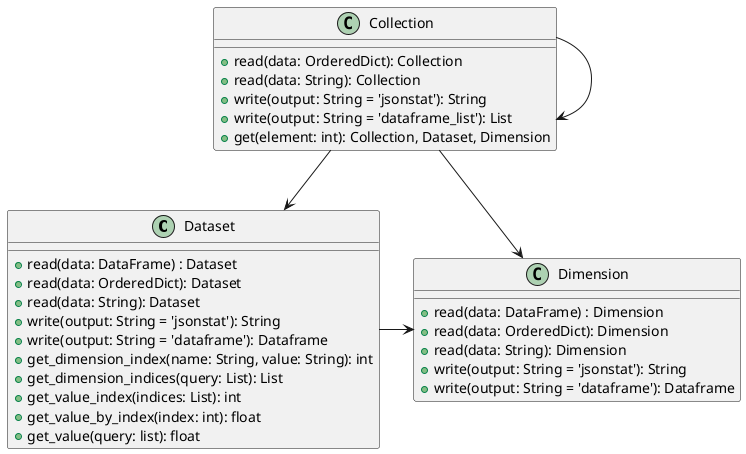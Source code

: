 @startuml
class Dataset {
+ read(data: DataFrame) : Dataset
+ read(data: OrderedDict): Dataset
+ read(data: String): Dataset
+ write(output: String = 'jsonstat'): String
+ write(output: String = 'dataframe'): Dataframe
+ get_dimension_index(name: String, value: String): int
+ get_dimension_indices(query: List): List
+ get_value_index(indices: List): int
+ get_value_by_index(index: int): float
+ get_value(query: list): float

}

class Dimension {
+ read(data: DataFrame) : Dimension
+ read(data: OrderedDict): Dimension
+ read(data: String): Dimension
+ write(output: String = 'jsonstat'): String
+ write(output: String = 'dataframe'): Dataframe
}

class Collection {
+ read(data: OrderedDict): Collection
+ read(data: String): Collection
+ write(output: String = 'jsonstat'): String
+ write(output: String = 'dataframe_list'): List
+ get(element: int): Collection, Dataset, Dimension

}

Collection  -down-> Dataset
Collection --> Dimension
Collection --> Collection
Dataset -right-> Dimension

@enduml

